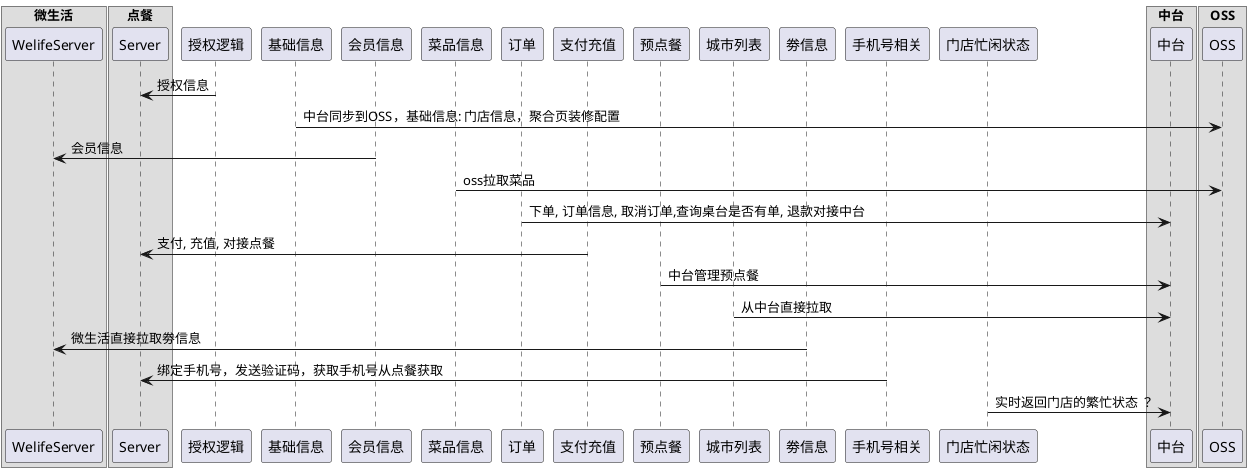 @startuml

box "微生活"
participant WelifeServer
end box

box "点餐"
participant Server
end box

授权逻辑 -> Server: 授权信息

基础信息 -> OSS:中台同步到OSS，基础信息: 门店信息，聚合页装修配置

会员信息 -> WelifeServer: 会员信息

菜品信息 -> OSS: oss拉取菜品

订单 -> 中台: 下单, 订单信息, 取消订单,查询桌台是否有单, 退款对接中台

支付充值 -> Server: 支付, 充值, 对接点餐

预点餐 -> 中台: 中台管理预点餐

城市列表 -> 中台: 从中台直接拉取

劵信息 -> WelifeServer: 微生活直接拉取劵信息

手机号相关 -> Server: 绑定手机号，发送验证码，获取手机号从点餐获取

门店忙闲状态 -> 中台: 实时返回门店的繁忙状态 ？







box "中台"
participant 中台
end box

box "OSS"
participant OSS
end box
@enduml
